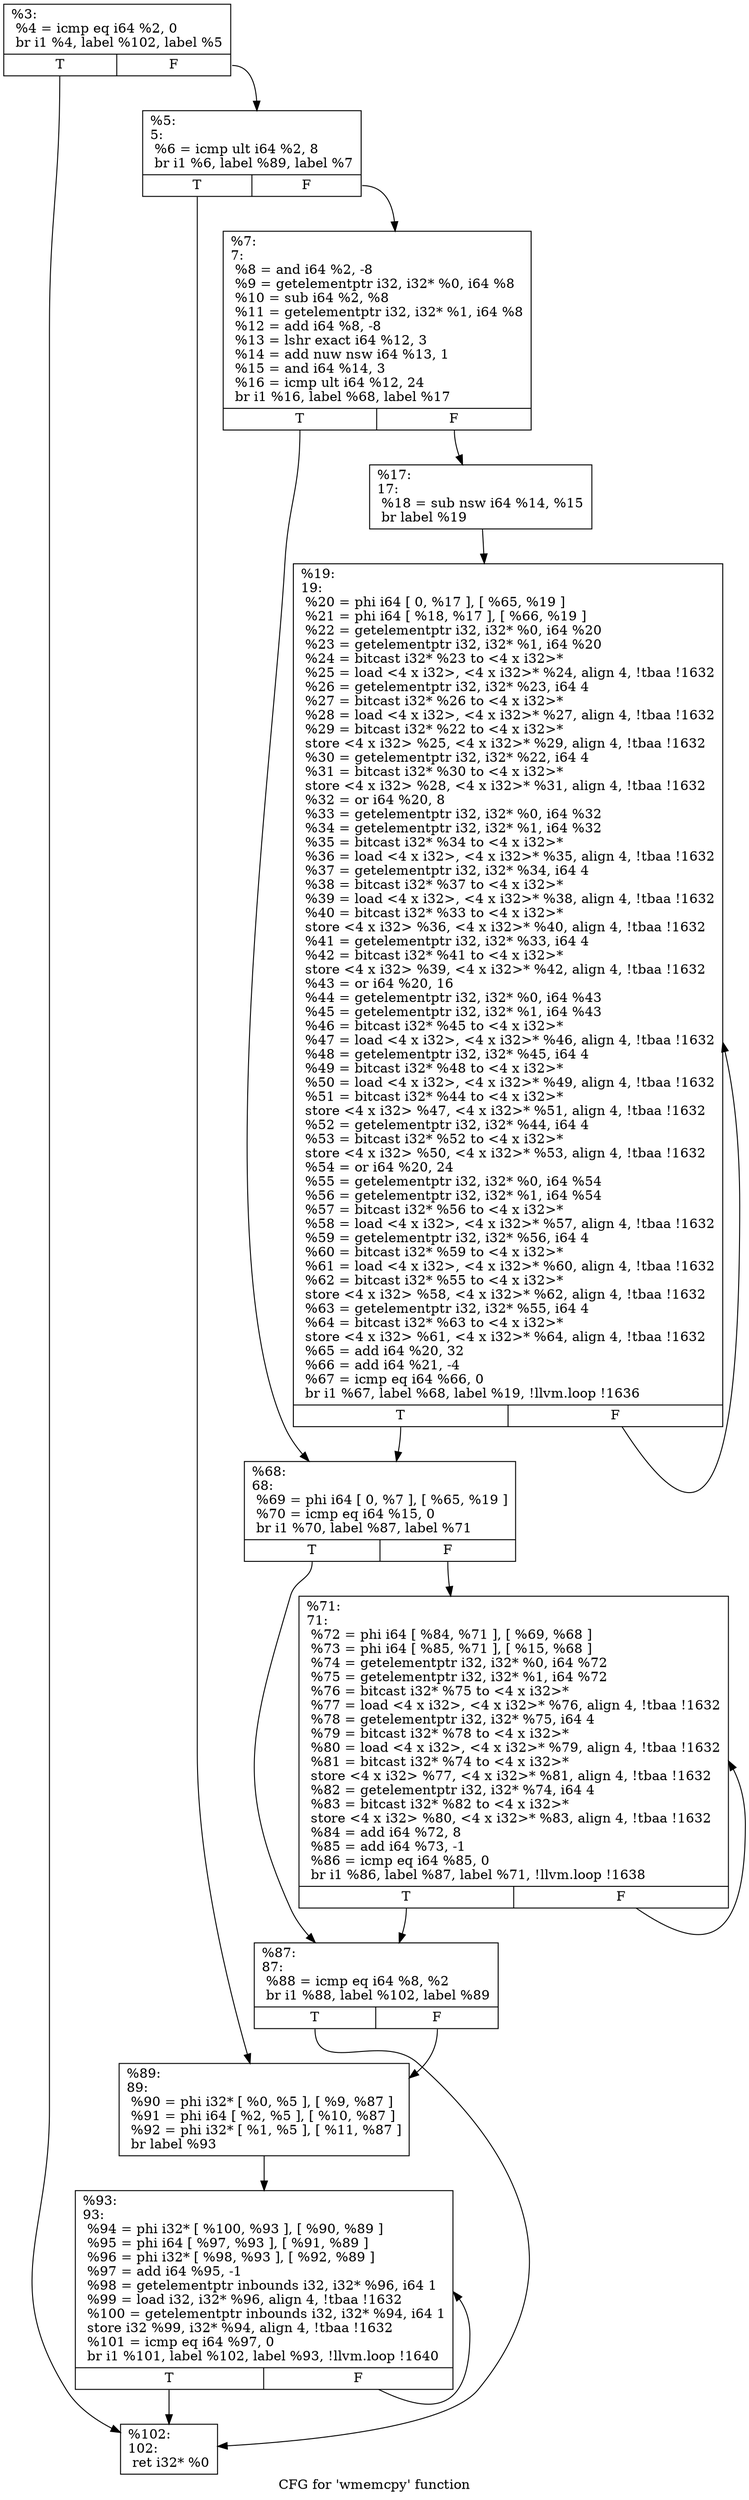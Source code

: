 digraph "CFG for 'wmemcpy' function" {
	label="CFG for 'wmemcpy' function";

	Node0x1559970 [shape=record,label="{%3:\l  %4 = icmp eq i64 %2, 0\l  br i1 %4, label %102, label %5\l|{<s0>T|<s1>F}}"];
	Node0x1559970:s0 -> Node0x1559d10;
	Node0x1559970:s1 -> Node0x1559a40;
	Node0x1559a40 [shape=record,label="{%5:\l5:                                                \l  %6 = icmp ult i64 %2, 8\l  br i1 %6, label %89, label %7\l|{<s0>T|<s1>F}}"];
	Node0x1559a40:s0 -> Node0x1559c70;
	Node0x1559a40:s1 -> Node0x1559a90;
	Node0x1559a90 [shape=record,label="{%7:\l7:                                                \l  %8 = and i64 %2, -8\l  %9 = getelementptr i32, i32* %0, i64 %8\l  %10 = sub i64 %2, %8\l  %11 = getelementptr i32, i32* %1, i64 %8\l  %12 = add i64 %8, -8\l  %13 = lshr exact i64 %12, 3\l  %14 = add nuw nsw i64 %13, 1\l  %15 = and i64 %14, 3\l  %16 = icmp ult i64 %12, 24\l  br i1 %16, label %68, label %17\l|{<s0>T|<s1>F}}"];
	Node0x1559a90:s0 -> Node0x1559b80;
	Node0x1559a90:s1 -> Node0x1559ae0;
	Node0x1559ae0 [shape=record,label="{%17:\l17:                                               \l  %18 = sub nsw i64 %14, %15\l  br label %19\l}"];
	Node0x1559ae0 -> Node0x1559b30;
	Node0x1559b30 [shape=record,label="{%19:\l19:                                               \l  %20 = phi i64 [ 0, %17 ], [ %65, %19 ]\l  %21 = phi i64 [ %18, %17 ], [ %66, %19 ]\l  %22 = getelementptr i32, i32* %0, i64 %20\l  %23 = getelementptr i32, i32* %1, i64 %20\l  %24 = bitcast i32* %23 to \<4 x i32\>*\l  %25 = load \<4 x i32\>, \<4 x i32\>* %24, align 4, !tbaa !1632\l  %26 = getelementptr i32, i32* %23, i64 4\l  %27 = bitcast i32* %26 to \<4 x i32\>*\l  %28 = load \<4 x i32\>, \<4 x i32\>* %27, align 4, !tbaa !1632\l  %29 = bitcast i32* %22 to \<4 x i32\>*\l  store \<4 x i32\> %25, \<4 x i32\>* %29, align 4, !tbaa !1632\l  %30 = getelementptr i32, i32* %22, i64 4\l  %31 = bitcast i32* %30 to \<4 x i32\>*\l  store \<4 x i32\> %28, \<4 x i32\>* %31, align 4, !tbaa !1632\l  %32 = or i64 %20, 8\l  %33 = getelementptr i32, i32* %0, i64 %32\l  %34 = getelementptr i32, i32* %1, i64 %32\l  %35 = bitcast i32* %34 to \<4 x i32\>*\l  %36 = load \<4 x i32\>, \<4 x i32\>* %35, align 4, !tbaa !1632\l  %37 = getelementptr i32, i32* %34, i64 4\l  %38 = bitcast i32* %37 to \<4 x i32\>*\l  %39 = load \<4 x i32\>, \<4 x i32\>* %38, align 4, !tbaa !1632\l  %40 = bitcast i32* %33 to \<4 x i32\>*\l  store \<4 x i32\> %36, \<4 x i32\>* %40, align 4, !tbaa !1632\l  %41 = getelementptr i32, i32* %33, i64 4\l  %42 = bitcast i32* %41 to \<4 x i32\>*\l  store \<4 x i32\> %39, \<4 x i32\>* %42, align 4, !tbaa !1632\l  %43 = or i64 %20, 16\l  %44 = getelementptr i32, i32* %0, i64 %43\l  %45 = getelementptr i32, i32* %1, i64 %43\l  %46 = bitcast i32* %45 to \<4 x i32\>*\l  %47 = load \<4 x i32\>, \<4 x i32\>* %46, align 4, !tbaa !1632\l  %48 = getelementptr i32, i32* %45, i64 4\l  %49 = bitcast i32* %48 to \<4 x i32\>*\l  %50 = load \<4 x i32\>, \<4 x i32\>* %49, align 4, !tbaa !1632\l  %51 = bitcast i32* %44 to \<4 x i32\>*\l  store \<4 x i32\> %47, \<4 x i32\>* %51, align 4, !tbaa !1632\l  %52 = getelementptr i32, i32* %44, i64 4\l  %53 = bitcast i32* %52 to \<4 x i32\>*\l  store \<4 x i32\> %50, \<4 x i32\>* %53, align 4, !tbaa !1632\l  %54 = or i64 %20, 24\l  %55 = getelementptr i32, i32* %0, i64 %54\l  %56 = getelementptr i32, i32* %1, i64 %54\l  %57 = bitcast i32* %56 to \<4 x i32\>*\l  %58 = load \<4 x i32\>, \<4 x i32\>* %57, align 4, !tbaa !1632\l  %59 = getelementptr i32, i32* %56, i64 4\l  %60 = bitcast i32* %59 to \<4 x i32\>*\l  %61 = load \<4 x i32\>, \<4 x i32\>* %60, align 4, !tbaa !1632\l  %62 = bitcast i32* %55 to \<4 x i32\>*\l  store \<4 x i32\> %58, \<4 x i32\>* %62, align 4, !tbaa !1632\l  %63 = getelementptr i32, i32* %55, i64 4\l  %64 = bitcast i32* %63 to \<4 x i32\>*\l  store \<4 x i32\> %61, \<4 x i32\>* %64, align 4, !tbaa !1632\l  %65 = add i64 %20, 32\l  %66 = add i64 %21, -4\l  %67 = icmp eq i64 %66, 0\l  br i1 %67, label %68, label %19, !llvm.loop !1636\l|{<s0>T|<s1>F}}"];
	Node0x1559b30:s0 -> Node0x1559b80;
	Node0x1559b30:s1 -> Node0x1559b30;
	Node0x1559b80 [shape=record,label="{%68:\l68:                                               \l  %69 = phi i64 [ 0, %7 ], [ %65, %19 ]\l  %70 = icmp eq i64 %15, 0\l  br i1 %70, label %87, label %71\l|{<s0>T|<s1>F}}"];
	Node0x1559b80:s0 -> Node0x1559c20;
	Node0x1559b80:s1 -> Node0x1559bd0;
	Node0x1559bd0 [shape=record,label="{%71:\l71:                                               \l  %72 = phi i64 [ %84, %71 ], [ %69, %68 ]\l  %73 = phi i64 [ %85, %71 ], [ %15, %68 ]\l  %74 = getelementptr i32, i32* %0, i64 %72\l  %75 = getelementptr i32, i32* %1, i64 %72\l  %76 = bitcast i32* %75 to \<4 x i32\>*\l  %77 = load \<4 x i32\>, \<4 x i32\>* %76, align 4, !tbaa !1632\l  %78 = getelementptr i32, i32* %75, i64 4\l  %79 = bitcast i32* %78 to \<4 x i32\>*\l  %80 = load \<4 x i32\>, \<4 x i32\>* %79, align 4, !tbaa !1632\l  %81 = bitcast i32* %74 to \<4 x i32\>*\l  store \<4 x i32\> %77, \<4 x i32\>* %81, align 4, !tbaa !1632\l  %82 = getelementptr i32, i32* %74, i64 4\l  %83 = bitcast i32* %82 to \<4 x i32\>*\l  store \<4 x i32\> %80, \<4 x i32\>* %83, align 4, !tbaa !1632\l  %84 = add i64 %72, 8\l  %85 = add i64 %73, -1\l  %86 = icmp eq i64 %85, 0\l  br i1 %86, label %87, label %71, !llvm.loop !1638\l|{<s0>T|<s1>F}}"];
	Node0x1559bd0:s0 -> Node0x1559c20;
	Node0x1559bd0:s1 -> Node0x1559bd0;
	Node0x1559c20 [shape=record,label="{%87:\l87:                                               \l  %88 = icmp eq i64 %8, %2\l  br i1 %88, label %102, label %89\l|{<s0>T|<s1>F}}"];
	Node0x1559c20:s0 -> Node0x1559d10;
	Node0x1559c20:s1 -> Node0x1559c70;
	Node0x1559c70 [shape=record,label="{%89:\l89:                                               \l  %90 = phi i32* [ %0, %5 ], [ %9, %87 ]\l  %91 = phi i64 [ %2, %5 ], [ %10, %87 ]\l  %92 = phi i32* [ %1, %5 ], [ %11, %87 ]\l  br label %93\l}"];
	Node0x1559c70 -> Node0x1559cc0;
	Node0x1559cc0 [shape=record,label="{%93:\l93:                                               \l  %94 = phi i32* [ %100, %93 ], [ %90, %89 ]\l  %95 = phi i64 [ %97, %93 ], [ %91, %89 ]\l  %96 = phi i32* [ %98, %93 ], [ %92, %89 ]\l  %97 = add i64 %95, -1\l  %98 = getelementptr inbounds i32, i32* %96, i64 1\l  %99 = load i32, i32* %96, align 4, !tbaa !1632\l  %100 = getelementptr inbounds i32, i32* %94, i64 1\l  store i32 %99, i32* %94, align 4, !tbaa !1632\l  %101 = icmp eq i64 %97, 0\l  br i1 %101, label %102, label %93, !llvm.loop !1640\l|{<s0>T|<s1>F}}"];
	Node0x1559cc0:s0 -> Node0x1559d10;
	Node0x1559cc0:s1 -> Node0x1559cc0;
	Node0x1559d10 [shape=record,label="{%102:\l102:                                              \l  ret i32* %0\l}"];
}
